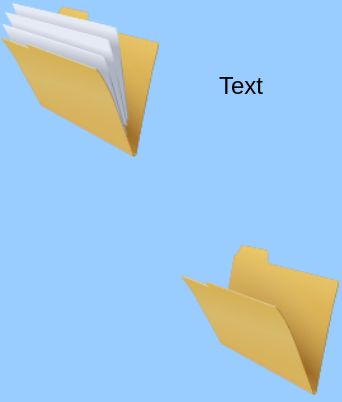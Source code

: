 <mxfile>
    <diagram id="-3UjfFcDKSv4zkMvY7yr" name="Page-1">
        <mxGraphModel dx="2072" dy="1198" grid="1" gridSize="10" guides="1" tooltips="1" connect="1" arrows="1" fold="1" page="1" pageScale="1" pageWidth="1200" pageHeight="1920" background="#99CCFF" math="0" shadow="0">
            <root>
                <mxCell id="0"/>
                <mxCell id="1" parent="0"/>
                <mxCell id="2" value="" style="image;html=1;image=img/lib/clip_art/general/Full_Folder_128x128.png" vertex="1" parent="1">
                    <mxGeometry x="60" y="20" width="80" height="80" as="geometry"/>
                </mxCell>
                <mxCell id="3" value="" style="image;html=1;image=img/lib/clip_art/general/Empty_Folder_128x128.png" vertex="1" parent="1">
                    <mxGeometry x="150" y="140" width="80" height="80" as="geometry"/>
                </mxCell>
                <mxCell id="4" value="Text" style="text;html=1;align=center;verticalAlign=middle;resizable=0;points=[];autosize=1;strokeColor=none;fillColor=none;" vertex="1" parent="1">
                    <mxGeometry x="155" y="48" width="50" height="30" as="geometry"/>
                </mxCell>
            </root>
        </mxGraphModel>
    </diagram>
</mxfile>